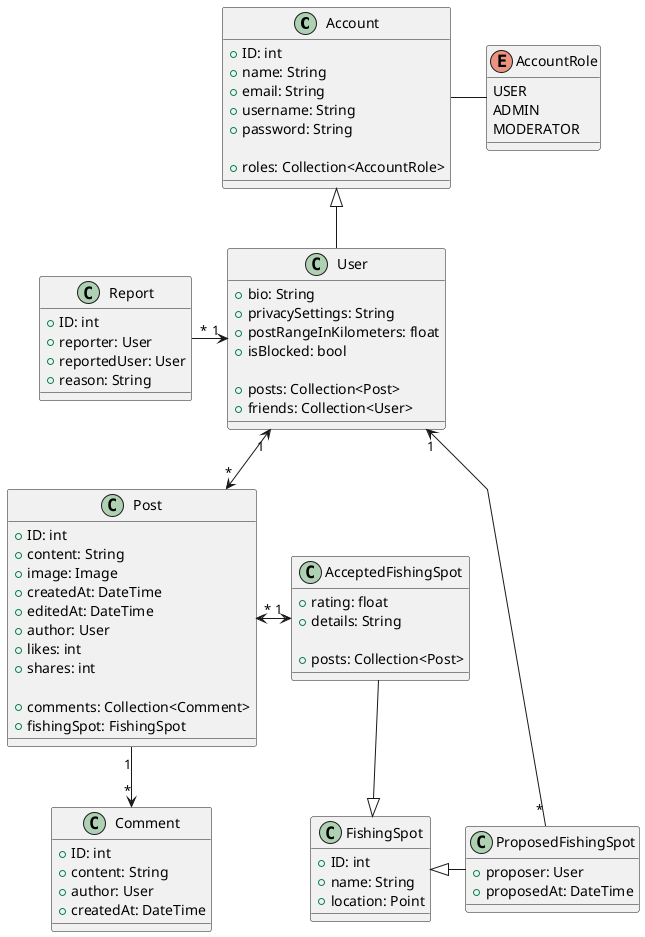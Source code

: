 @startuml
skinparam linetype polyline
!define RECTANGLE class

class Account {
    + ID: int
    + name: String
    + email: String
    + username: String
    + password: String

    + roles: Collection<AccountRole>
}

enum AccountRole {
    USER
    ADMIN
    MODERATOR
}

class User {
    + bio: String
    + privacySettings: String
    + postRangeInKilometers: float
    + isBlocked: bool

    + posts: Collection<Post>
    + friends: Collection<User>
}

class Post {
    + ID: int
    + content: String
    + image: Image
    + createdAt: DateTime
    + editedAt: DateTime
    + author: User
    + likes: int
    + shares: int

    + comments: Collection<Comment>
    + fishingSpot: FishingSpot
}

class Comment {
    + ID: int
    + content: String
    + author: User
    + createdAt: DateTime
}

class Report {
    + ID: int
    + reporter: User
    + reportedUser: User
    + reason: String
}

class FishingSpot {
    + ID: int
    + name: String
    + location: Point
}

class AcceptedFishingSpot {
    + rating: float
    + details: String

    + posts: Collection<Post>
}

class ProposedFishingSpot {
    + proposer: User
    + proposedAt: DateTime
}


Account <|-- User
Account -right- AccountRole
User "1" <--> "*" Post
Post "*" <-right-> "1" AcceptedFishingSpot
Post "1" --> "*" Comment
User "1" <-left- "*" Report
ProposedFishingSpot "*" -left-> "1" User
ProposedFishingSpot -left-|> FishingSpot
AcceptedFishingSpot --|> FishingSpot

@enduml
